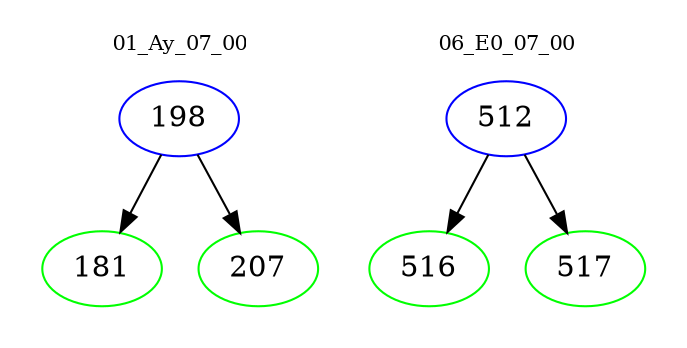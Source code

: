 digraph{
subgraph cluster_0 {
color = white
label = "01_Ay_07_00";
fontsize=10;
T0_198 [label="198", color="blue"]
T0_198 -> T0_181 [color="black"]
T0_181 [label="181", color="green"]
T0_198 -> T0_207 [color="black"]
T0_207 [label="207", color="green"]
}
subgraph cluster_1 {
color = white
label = "06_E0_07_00";
fontsize=10;
T1_512 [label="512", color="blue"]
T1_512 -> T1_516 [color="black"]
T1_516 [label="516", color="green"]
T1_512 -> T1_517 [color="black"]
T1_517 [label="517", color="green"]
}
}
